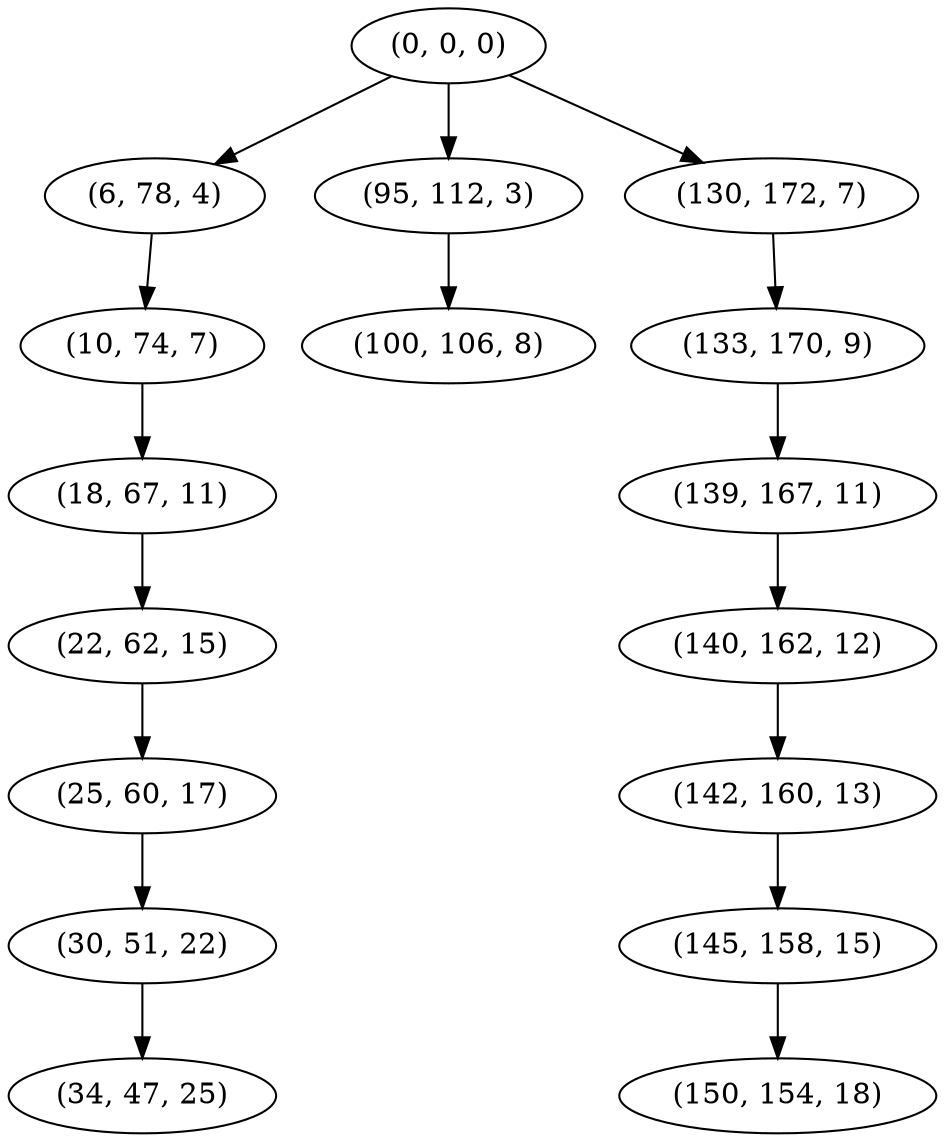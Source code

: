 digraph tree {
    "(0, 0, 0)";
    "(6, 78, 4)";
    "(10, 74, 7)";
    "(18, 67, 11)";
    "(22, 62, 15)";
    "(25, 60, 17)";
    "(30, 51, 22)";
    "(34, 47, 25)";
    "(95, 112, 3)";
    "(100, 106, 8)";
    "(130, 172, 7)";
    "(133, 170, 9)";
    "(139, 167, 11)";
    "(140, 162, 12)";
    "(142, 160, 13)";
    "(145, 158, 15)";
    "(150, 154, 18)";
    "(0, 0, 0)" -> "(6, 78, 4)";
    "(0, 0, 0)" -> "(95, 112, 3)";
    "(0, 0, 0)" -> "(130, 172, 7)";
    "(6, 78, 4)" -> "(10, 74, 7)";
    "(10, 74, 7)" -> "(18, 67, 11)";
    "(18, 67, 11)" -> "(22, 62, 15)";
    "(22, 62, 15)" -> "(25, 60, 17)";
    "(25, 60, 17)" -> "(30, 51, 22)";
    "(30, 51, 22)" -> "(34, 47, 25)";
    "(95, 112, 3)" -> "(100, 106, 8)";
    "(130, 172, 7)" -> "(133, 170, 9)";
    "(133, 170, 9)" -> "(139, 167, 11)";
    "(139, 167, 11)" -> "(140, 162, 12)";
    "(140, 162, 12)" -> "(142, 160, 13)";
    "(142, 160, 13)" -> "(145, 158, 15)";
    "(145, 158, 15)" -> "(150, 154, 18)";
}
